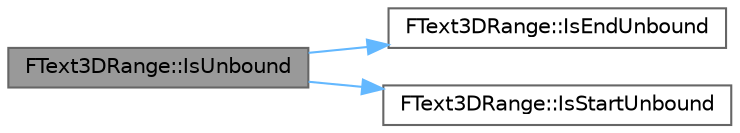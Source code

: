 digraph "FText3DRange::IsUnbound"
{
 // INTERACTIVE_SVG=YES
 // LATEX_PDF_SIZE
  bgcolor="transparent";
  edge [fontname=Helvetica,fontsize=10,labelfontname=Helvetica,labelfontsize=10];
  node [fontname=Helvetica,fontsize=10,shape=box,height=0.2,width=0.4];
  rankdir="LR";
  Node1 [id="Node000001",label="FText3DRange::IsUnbound",height=0.2,width=0.4,color="gray40", fillcolor="grey60", style="filled", fontcolor="black",tooltip=" "];
  Node1 -> Node2 [id="edge1_Node000001_Node000002",color="steelblue1",style="solid",tooltip=" "];
  Node2 [id="Node000002",label="FText3DRange::IsEndUnbound",height=0.2,width=0.4,color="grey40", fillcolor="white", style="filled",URL="$d1/d15/structFText3DRange.html#a6a0330b6703b60a481b8c5066c8c6854",tooltip=" "];
  Node1 -> Node3 [id="edge2_Node000001_Node000003",color="steelblue1",style="solid",tooltip=" "];
  Node3 [id="Node000003",label="FText3DRange::IsStartUnbound",height=0.2,width=0.4,color="grey40", fillcolor="white", style="filled",URL="$d1/d15/structFText3DRange.html#a586d36779f4ed44ccc3265615468ff07",tooltip=" "];
}
